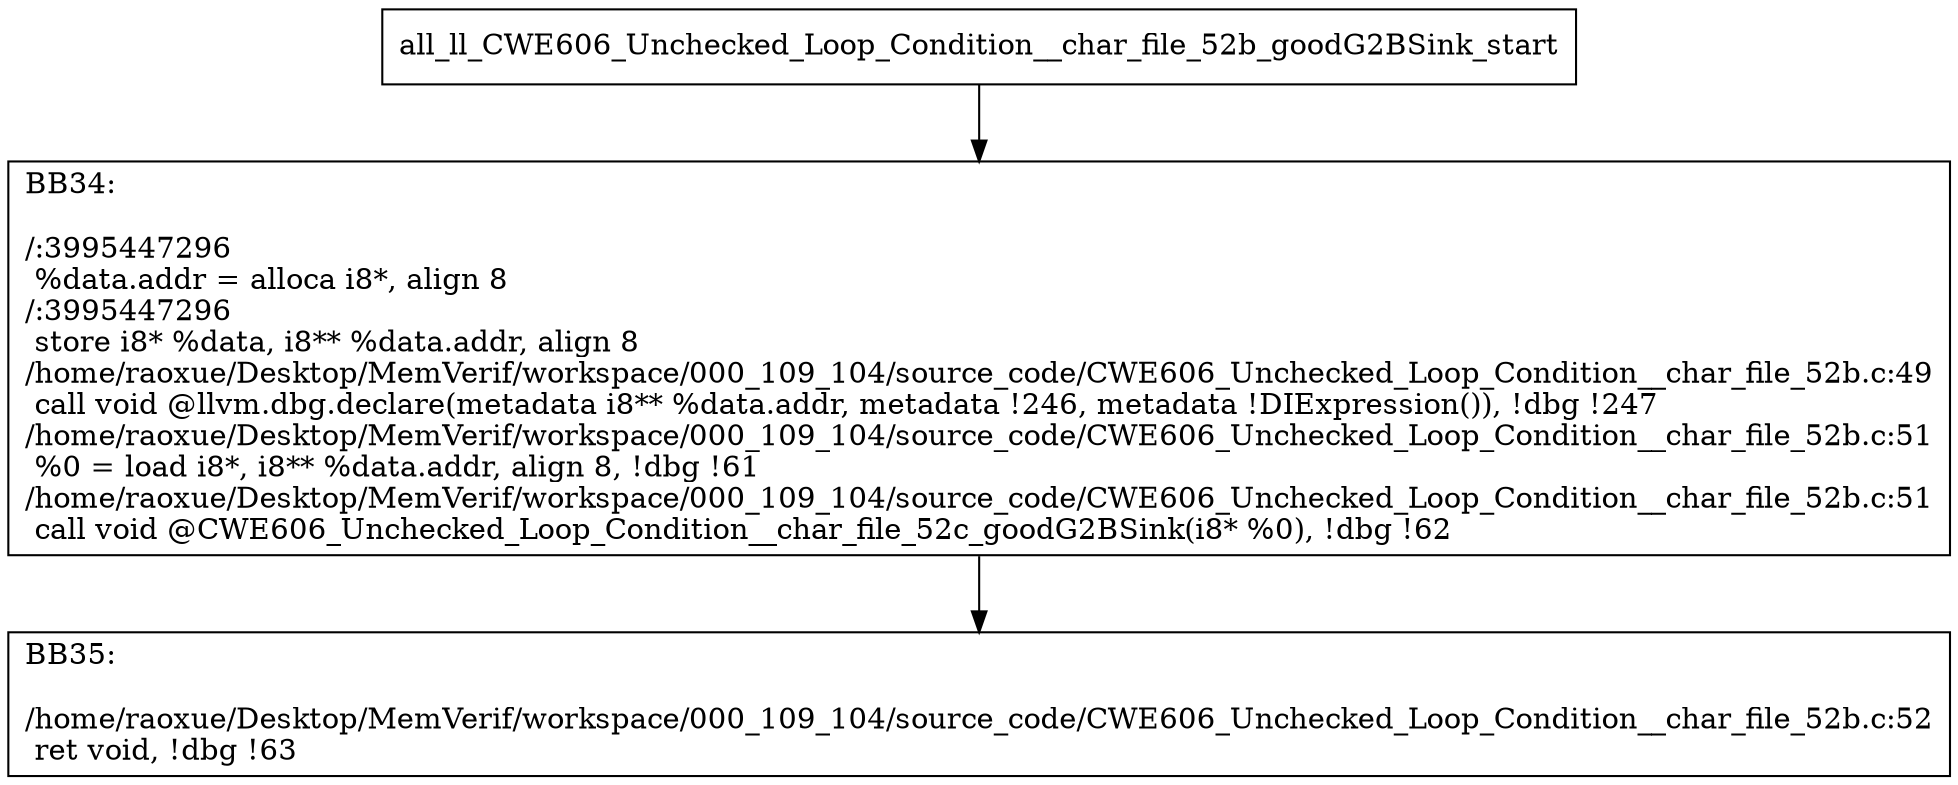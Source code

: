 digraph "CFG for'all_ll_CWE606_Unchecked_Loop_Condition__char_file_52b_goodG2BSink' function" {
	BBall_ll_CWE606_Unchecked_Loop_Condition__char_file_52b_goodG2BSink_start[shape=record,label="{all_ll_CWE606_Unchecked_Loop_Condition__char_file_52b_goodG2BSink_start}"];
	BBall_ll_CWE606_Unchecked_Loop_Condition__char_file_52b_goodG2BSink_start-> all_ll_CWE606_Unchecked_Loop_Condition__char_file_52b_goodG2BSinkBB34;
	all_ll_CWE606_Unchecked_Loop_Condition__char_file_52b_goodG2BSinkBB34 [shape=record, label="{BB34:\l\l/:3995447296\l
  %data.addr = alloca i8*, align 8\l
/:3995447296\l
  store i8* %data, i8** %data.addr, align 8\l
/home/raoxue/Desktop/MemVerif/workspace/000_109_104/source_code/CWE606_Unchecked_Loop_Condition__char_file_52b.c:49\l
  call void @llvm.dbg.declare(metadata i8** %data.addr, metadata !246, metadata !DIExpression()), !dbg !247\l
/home/raoxue/Desktop/MemVerif/workspace/000_109_104/source_code/CWE606_Unchecked_Loop_Condition__char_file_52b.c:51\l
  %0 = load i8*, i8** %data.addr, align 8, !dbg !61\l
/home/raoxue/Desktop/MemVerif/workspace/000_109_104/source_code/CWE606_Unchecked_Loop_Condition__char_file_52b.c:51\l
  call void @CWE606_Unchecked_Loop_Condition__char_file_52c_goodG2BSink(i8* %0), !dbg !62\l
}"];
	all_ll_CWE606_Unchecked_Loop_Condition__char_file_52b_goodG2BSinkBB34-> all_ll_CWE606_Unchecked_Loop_Condition__char_file_52b_goodG2BSinkBB35;
	all_ll_CWE606_Unchecked_Loop_Condition__char_file_52b_goodG2BSinkBB35 [shape=record, label="{BB35:\l\l/home/raoxue/Desktop/MemVerif/workspace/000_109_104/source_code/CWE606_Unchecked_Loop_Condition__char_file_52b.c:52\l
  ret void, !dbg !63\l
}"];
}
